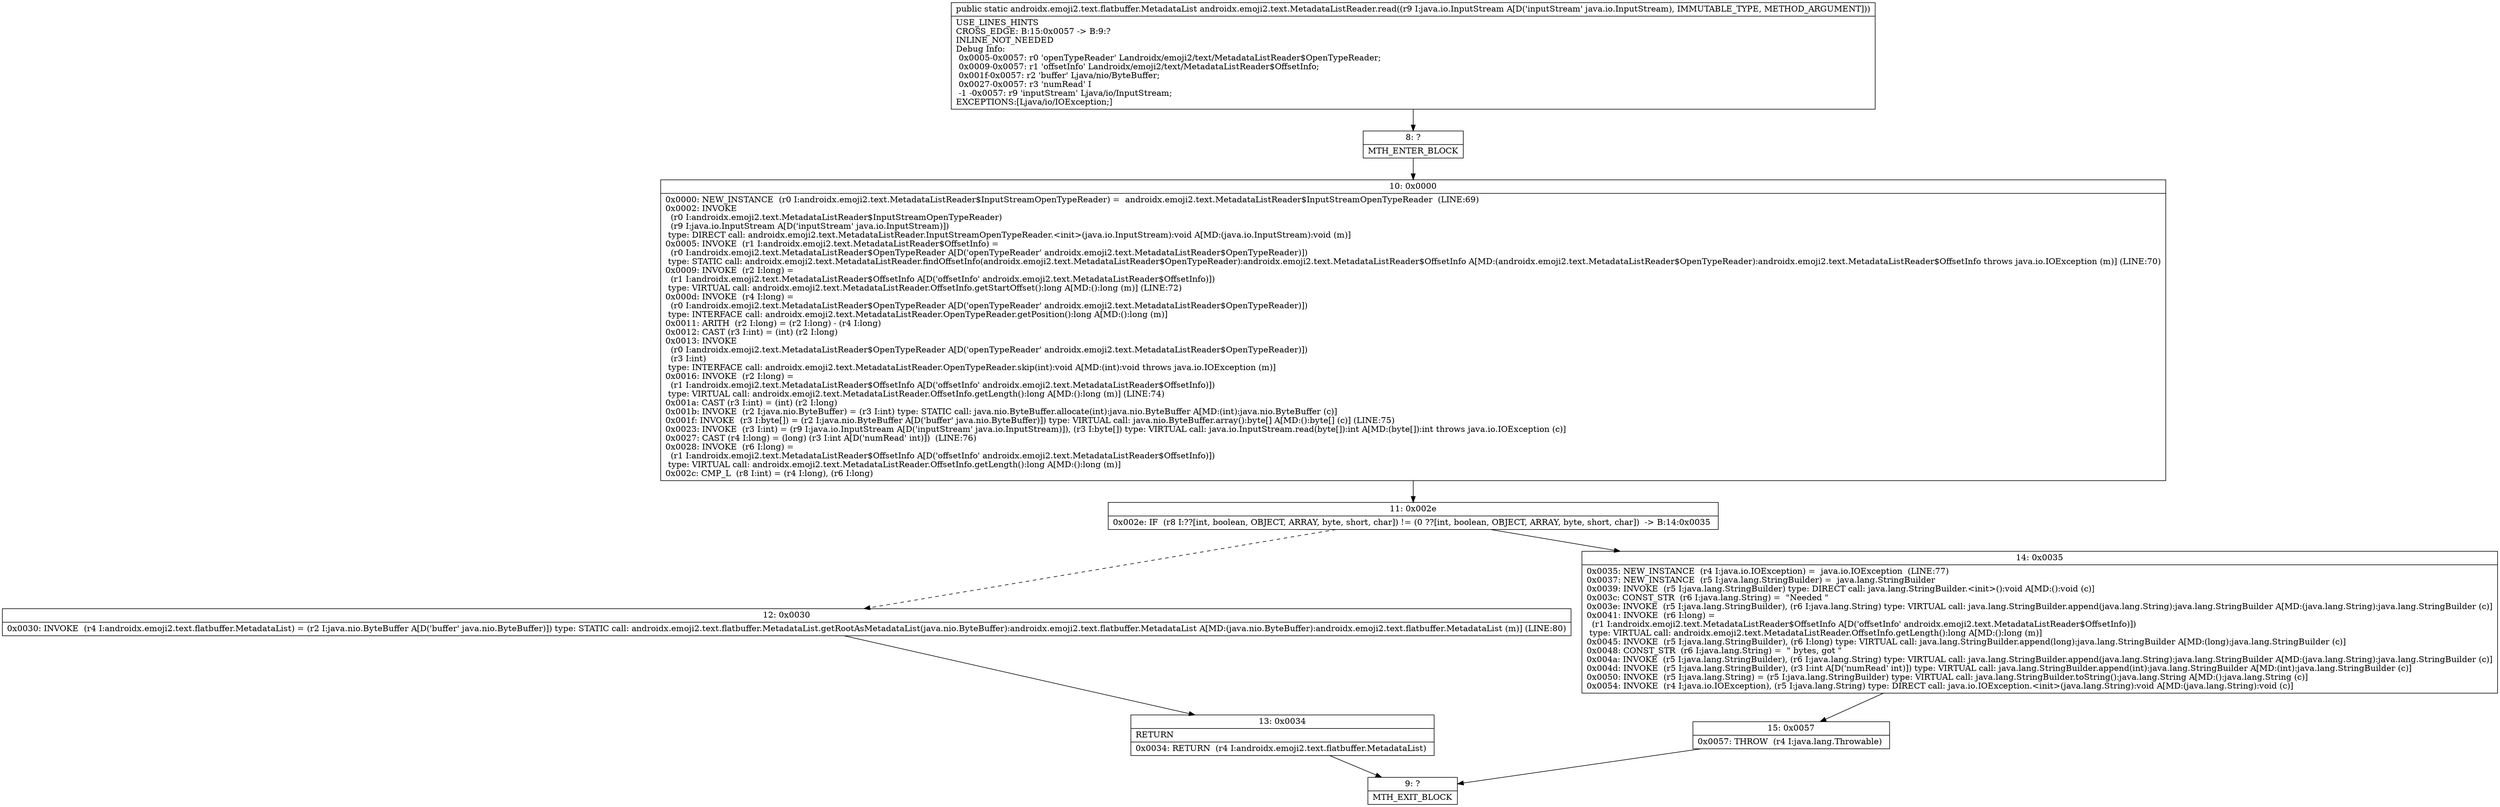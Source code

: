 digraph "CFG forandroidx.emoji2.text.MetadataListReader.read(Ljava\/io\/InputStream;)Landroidx\/emoji2\/text\/flatbuffer\/MetadataList;" {
Node_8 [shape=record,label="{8\:\ ?|MTH_ENTER_BLOCK\l}"];
Node_10 [shape=record,label="{10\:\ 0x0000|0x0000: NEW_INSTANCE  (r0 I:androidx.emoji2.text.MetadataListReader$InputStreamOpenTypeReader) =  androidx.emoji2.text.MetadataListReader$InputStreamOpenTypeReader  (LINE:69)\l0x0002: INVOKE  \l  (r0 I:androidx.emoji2.text.MetadataListReader$InputStreamOpenTypeReader)\l  (r9 I:java.io.InputStream A[D('inputStream' java.io.InputStream)])\l type: DIRECT call: androidx.emoji2.text.MetadataListReader.InputStreamOpenTypeReader.\<init\>(java.io.InputStream):void A[MD:(java.io.InputStream):void (m)]\l0x0005: INVOKE  (r1 I:androidx.emoji2.text.MetadataListReader$OffsetInfo) = \l  (r0 I:androidx.emoji2.text.MetadataListReader$OpenTypeReader A[D('openTypeReader' androidx.emoji2.text.MetadataListReader$OpenTypeReader)])\l type: STATIC call: androidx.emoji2.text.MetadataListReader.findOffsetInfo(androidx.emoji2.text.MetadataListReader$OpenTypeReader):androidx.emoji2.text.MetadataListReader$OffsetInfo A[MD:(androidx.emoji2.text.MetadataListReader$OpenTypeReader):androidx.emoji2.text.MetadataListReader$OffsetInfo throws java.io.IOException (m)] (LINE:70)\l0x0009: INVOKE  (r2 I:long) = \l  (r1 I:androidx.emoji2.text.MetadataListReader$OffsetInfo A[D('offsetInfo' androidx.emoji2.text.MetadataListReader$OffsetInfo)])\l type: VIRTUAL call: androidx.emoji2.text.MetadataListReader.OffsetInfo.getStartOffset():long A[MD:():long (m)] (LINE:72)\l0x000d: INVOKE  (r4 I:long) = \l  (r0 I:androidx.emoji2.text.MetadataListReader$OpenTypeReader A[D('openTypeReader' androidx.emoji2.text.MetadataListReader$OpenTypeReader)])\l type: INTERFACE call: androidx.emoji2.text.MetadataListReader.OpenTypeReader.getPosition():long A[MD:():long (m)]\l0x0011: ARITH  (r2 I:long) = (r2 I:long) \- (r4 I:long) \l0x0012: CAST (r3 I:int) = (int) (r2 I:long) \l0x0013: INVOKE  \l  (r0 I:androidx.emoji2.text.MetadataListReader$OpenTypeReader A[D('openTypeReader' androidx.emoji2.text.MetadataListReader$OpenTypeReader)])\l  (r3 I:int)\l type: INTERFACE call: androidx.emoji2.text.MetadataListReader.OpenTypeReader.skip(int):void A[MD:(int):void throws java.io.IOException (m)]\l0x0016: INVOKE  (r2 I:long) = \l  (r1 I:androidx.emoji2.text.MetadataListReader$OffsetInfo A[D('offsetInfo' androidx.emoji2.text.MetadataListReader$OffsetInfo)])\l type: VIRTUAL call: androidx.emoji2.text.MetadataListReader.OffsetInfo.getLength():long A[MD:():long (m)] (LINE:74)\l0x001a: CAST (r3 I:int) = (int) (r2 I:long) \l0x001b: INVOKE  (r2 I:java.nio.ByteBuffer) = (r3 I:int) type: STATIC call: java.nio.ByteBuffer.allocate(int):java.nio.ByteBuffer A[MD:(int):java.nio.ByteBuffer (c)]\l0x001f: INVOKE  (r3 I:byte[]) = (r2 I:java.nio.ByteBuffer A[D('buffer' java.nio.ByteBuffer)]) type: VIRTUAL call: java.nio.ByteBuffer.array():byte[] A[MD:():byte[] (c)] (LINE:75)\l0x0023: INVOKE  (r3 I:int) = (r9 I:java.io.InputStream A[D('inputStream' java.io.InputStream)]), (r3 I:byte[]) type: VIRTUAL call: java.io.InputStream.read(byte[]):int A[MD:(byte[]):int throws java.io.IOException (c)]\l0x0027: CAST (r4 I:long) = (long) (r3 I:int A[D('numRead' int)])  (LINE:76)\l0x0028: INVOKE  (r6 I:long) = \l  (r1 I:androidx.emoji2.text.MetadataListReader$OffsetInfo A[D('offsetInfo' androidx.emoji2.text.MetadataListReader$OffsetInfo)])\l type: VIRTUAL call: androidx.emoji2.text.MetadataListReader.OffsetInfo.getLength():long A[MD:():long (m)]\l0x002c: CMP_L  (r8 I:int) = (r4 I:long), (r6 I:long) \l}"];
Node_11 [shape=record,label="{11\:\ 0x002e|0x002e: IF  (r8 I:??[int, boolean, OBJECT, ARRAY, byte, short, char]) != (0 ??[int, boolean, OBJECT, ARRAY, byte, short, char])  \-\> B:14:0x0035 \l}"];
Node_12 [shape=record,label="{12\:\ 0x0030|0x0030: INVOKE  (r4 I:androidx.emoji2.text.flatbuffer.MetadataList) = (r2 I:java.nio.ByteBuffer A[D('buffer' java.nio.ByteBuffer)]) type: STATIC call: androidx.emoji2.text.flatbuffer.MetadataList.getRootAsMetadataList(java.nio.ByteBuffer):androidx.emoji2.text.flatbuffer.MetadataList A[MD:(java.nio.ByteBuffer):androidx.emoji2.text.flatbuffer.MetadataList (m)] (LINE:80)\l}"];
Node_13 [shape=record,label="{13\:\ 0x0034|RETURN\l|0x0034: RETURN  (r4 I:androidx.emoji2.text.flatbuffer.MetadataList) \l}"];
Node_9 [shape=record,label="{9\:\ ?|MTH_EXIT_BLOCK\l}"];
Node_14 [shape=record,label="{14\:\ 0x0035|0x0035: NEW_INSTANCE  (r4 I:java.io.IOException) =  java.io.IOException  (LINE:77)\l0x0037: NEW_INSTANCE  (r5 I:java.lang.StringBuilder) =  java.lang.StringBuilder \l0x0039: INVOKE  (r5 I:java.lang.StringBuilder) type: DIRECT call: java.lang.StringBuilder.\<init\>():void A[MD:():void (c)]\l0x003c: CONST_STR  (r6 I:java.lang.String) =  \"Needed \" \l0x003e: INVOKE  (r5 I:java.lang.StringBuilder), (r6 I:java.lang.String) type: VIRTUAL call: java.lang.StringBuilder.append(java.lang.String):java.lang.StringBuilder A[MD:(java.lang.String):java.lang.StringBuilder (c)]\l0x0041: INVOKE  (r6 I:long) = \l  (r1 I:androidx.emoji2.text.MetadataListReader$OffsetInfo A[D('offsetInfo' androidx.emoji2.text.MetadataListReader$OffsetInfo)])\l type: VIRTUAL call: androidx.emoji2.text.MetadataListReader.OffsetInfo.getLength():long A[MD:():long (m)]\l0x0045: INVOKE  (r5 I:java.lang.StringBuilder), (r6 I:long) type: VIRTUAL call: java.lang.StringBuilder.append(long):java.lang.StringBuilder A[MD:(long):java.lang.StringBuilder (c)]\l0x0048: CONST_STR  (r6 I:java.lang.String) =  \" bytes, got \" \l0x004a: INVOKE  (r5 I:java.lang.StringBuilder), (r6 I:java.lang.String) type: VIRTUAL call: java.lang.StringBuilder.append(java.lang.String):java.lang.StringBuilder A[MD:(java.lang.String):java.lang.StringBuilder (c)]\l0x004d: INVOKE  (r5 I:java.lang.StringBuilder), (r3 I:int A[D('numRead' int)]) type: VIRTUAL call: java.lang.StringBuilder.append(int):java.lang.StringBuilder A[MD:(int):java.lang.StringBuilder (c)]\l0x0050: INVOKE  (r5 I:java.lang.String) = (r5 I:java.lang.StringBuilder) type: VIRTUAL call: java.lang.StringBuilder.toString():java.lang.String A[MD:():java.lang.String (c)]\l0x0054: INVOKE  (r4 I:java.io.IOException), (r5 I:java.lang.String) type: DIRECT call: java.io.IOException.\<init\>(java.lang.String):void A[MD:(java.lang.String):void (c)]\l}"];
Node_15 [shape=record,label="{15\:\ 0x0057|0x0057: THROW  (r4 I:java.lang.Throwable) \l}"];
MethodNode[shape=record,label="{public static androidx.emoji2.text.flatbuffer.MetadataList androidx.emoji2.text.MetadataListReader.read((r9 I:java.io.InputStream A[D('inputStream' java.io.InputStream), IMMUTABLE_TYPE, METHOD_ARGUMENT]))  | USE_LINES_HINTS\lCROSS_EDGE: B:15:0x0057 \-\> B:9:?\lINLINE_NOT_NEEDED\lDebug Info:\l  0x0005\-0x0057: r0 'openTypeReader' Landroidx\/emoji2\/text\/MetadataListReader$OpenTypeReader;\l  0x0009\-0x0057: r1 'offsetInfo' Landroidx\/emoji2\/text\/MetadataListReader$OffsetInfo;\l  0x001f\-0x0057: r2 'buffer' Ljava\/nio\/ByteBuffer;\l  0x0027\-0x0057: r3 'numRead' I\l  \-1 \-0x0057: r9 'inputStream' Ljava\/io\/InputStream;\lEXCEPTIONS:[Ljava\/io\/IOException;]\l}"];
MethodNode -> Node_8;Node_8 -> Node_10;
Node_10 -> Node_11;
Node_11 -> Node_12[style=dashed];
Node_11 -> Node_14;
Node_12 -> Node_13;
Node_13 -> Node_9;
Node_14 -> Node_15;
Node_15 -> Node_9;
}

